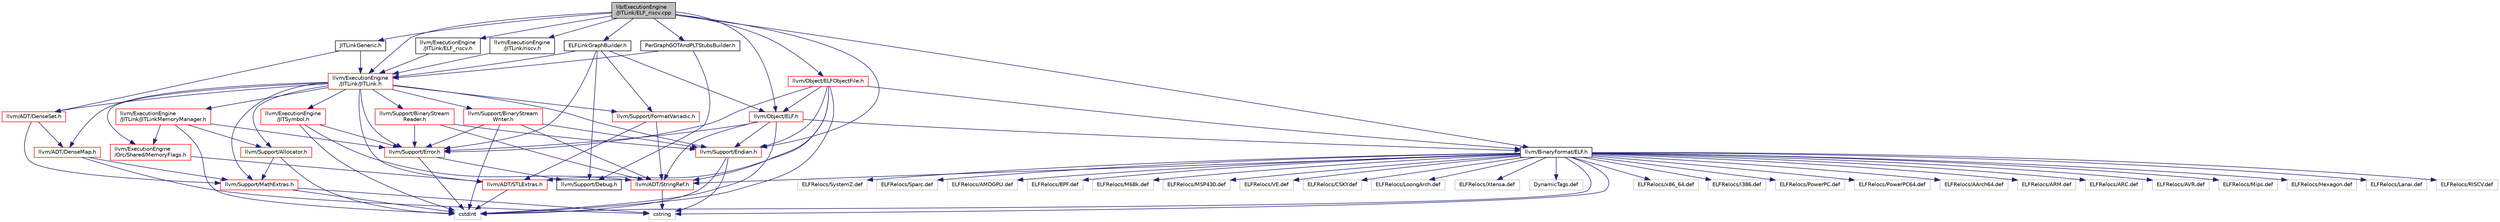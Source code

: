 digraph "lib/ExecutionEngine/JITLink/ELF_riscv.cpp"
{
 // LATEX_PDF_SIZE
  bgcolor="transparent";
  edge [fontname="Helvetica",fontsize="10",labelfontname="Helvetica",labelfontsize="10"];
  node [fontname="Helvetica",fontsize="10",shape=record];
  Node1 [label="lib/ExecutionEngine\l/JITLink/ELF_riscv.cpp",height=0.2,width=0.4,color="black", fillcolor="grey75", style="filled", fontcolor="black",tooltip=" "];
  Node1 -> Node2 [color="midnightblue",fontsize="10",style="solid",fontname="Helvetica"];
  Node2 [label="llvm/ExecutionEngine\l/JITLink/ELF_riscv.h",height=0.2,width=0.4,color="black",URL="$ELF__riscv_8h.html",tooltip=" "];
  Node2 -> Node3 [color="midnightblue",fontsize="10",style="solid",fontname="Helvetica"];
  Node3 [label="llvm/ExecutionEngine\l/JITLink/JITLink.h",height=0.2,width=0.4,color="red",URL="$JITLink_8h.html",tooltip=" "];
  Node3 -> Node4 [color="midnightblue",fontsize="10",style="solid",fontname="Helvetica"];
  Node4 [label="llvm/ADT/DenseMap.h",height=0.2,width=0.4,color="red",URL="$DenseMap_8h.html",tooltip=" "];
  Node4 -> Node19 [color="midnightblue",fontsize="10",style="solid",fontname="Helvetica"];
  Node19 [label="llvm/Support/MathExtras.h",height=0.2,width=0.4,color="red",URL="$MathExtras_8h.html",tooltip=" "];
  Node19 -> Node8 [color="midnightblue",fontsize="10",style="solid",fontname="Helvetica"];
  Node8 [label="cstdint",height=0.2,width=0.4,color="grey75",tooltip=" "];
  Node19 -> Node22 [color="midnightblue",fontsize="10",style="solid",fontname="Helvetica"];
  Node22 [label="cstring",height=0.2,width=0.4,color="grey75",tooltip=" "];
  Node4 -> Node22 [color="midnightblue",fontsize="10",style="solid",fontname="Helvetica"];
  Node3 -> Node39 [color="midnightblue",fontsize="10",style="solid",fontname="Helvetica"];
  Node39 [label="llvm/ADT/DenseSet.h",height=0.2,width=0.4,color="red",URL="$DenseSet_8h.html",tooltip=" "];
  Node39 -> Node4 [color="midnightblue",fontsize="10",style="solid",fontname="Helvetica"];
  Node39 -> Node19 [color="midnightblue",fontsize="10",style="solid",fontname="Helvetica"];
  Node3 -> Node40 [color="midnightblue",fontsize="10",style="solid",fontname="Helvetica"];
  Node40 [label="llvm/ADT/STLExtras.h",height=0.2,width=0.4,color="red",URL="$STLExtras_8h.html",tooltip=" "];
  Node40 -> Node8 [color="midnightblue",fontsize="10",style="solid",fontname="Helvetica"];
  Node3 -> Node53 [color="midnightblue",fontsize="10",style="solid",fontname="Helvetica"];
  Node53 [label="llvm/ExecutionEngine\l/JITLink/JITLinkMemoryManager.h",height=0.2,width=0.4,color="red",URL="$JITLinkMemoryManager_8h.html",tooltip=" "];
  Node53 -> Node93 [color="midnightblue",fontsize="10",style="solid",fontname="Helvetica"];
  Node93 [label="llvm/ExecutionEngine\l/Orc/Shared/MemoryFlags.h",height=0.2,width=0.4,color="red",URL="$MemoryFlags_8h.html",tooltip=" "];
  Node93 -> Node40 [color="midnightblue",fontsize="10",style="solid",fontname="Helvetica"];
  Node53 -> Node95 [color="midnightblue",fontsize="10",style="solid",fontname="Helvetica"];
  Node95 [label="llvm/Support/Allocator.h",height=0.2,width=0.4,color="red",URL="$Allocator_8h.html",tooltip=" "];
  Node95 -> Node19 [color="midnightblue",fontsize="10",style="solid",fontname="Helvetica"];
  Node95 -> Node8 [color="midnightblue",fontsize="10",style="solid",fontname="Helvetica"];
  Node53 -> Node68 [color="midnightblue",fontsize="10",style="solid",fontname="Helvetica"];
  Node68 [label="llvm/Support/Error.h",height=0.2,width=0.4,color="red",URL="$Support_2Error_8h.html",tooltip=" "];
  Node68 -> Node79 [color="midnightblue",fontsize="10",style="solid",fontname="Helvetica"];
  Node79 [label="llvm/Support/Debug.h",height=0.2,width=0.4,color="black",URL="$Debug_8h.html",tooltip=" "];
  Node68 -> Node8 [color="midnightblue",fontsize="10",style="solid",fontname="Helvetica"];
  Node53 -> Node8 [color="midnightblue",fontsize="10",style="solid",fontname="Helvetica"];
  Node3 -> Node109 [color="midnightblue",fontsize="10",style="solid",fontname="Helvetica"];
  Node109 [label="llvm/ExecutionEngine\l/JITSymbol.h",height=0.2,width=0.4,color="red",URL="$JITSymbol_8h.html",tooltip=" "];
  Node109 -> Node8 [color="midnightblue",fontsize="10",style="solid",fontname="Helvetica"];
  Node109 -> Node65 [color="midnightblue",fontsize="10",style="solid",fontname="Helvetica"];
  Node65 [label="llvm/ADT/StringRef.h",height=0.2,width=0.4,color="red",URL="$StringRef_8h.html",tooltip=" "];
  Node65 -> Node22 [color="midnightblue",fontsize="10",style="solid",fontname="Helvetica"];
  Node109 -> Node68 [color="midnightblue",fontsize="10",style="solid",fontname="Helvetica"];
  Node3 -> Node93 [color="midnightblue",fontsize="10",style="solid",fontname="Helvetica"];
  Node3 -> Node95 [color="midnightblue",fontsize="10",style="solid",fontname="Helvetica"];
  Node3 -> Node112 [color="midnightblue",fontsize="10",style="solid",fontname="Helvetica"];
  Node112 [label="llvm/Support/BinaryStream\lReader.h",height=0.2,width=0.4,color="red",URL="$BinaryStreamReader_8h.html",tooltip=" "];
  Node112 -> Node65 [color="midnightblue",fontsize="10",style="solid",fontname="Helvetica"];
  Node112 -> Node117 [color="midnightblue",fontsize="10",style="solid",fontname="Helvetica"];
  Node117 [label="llvm/Support/Endian.h",height=0.2,width=0.4,color="red",URL="$Endian_8h.html",tooltip=" "];
  Node117 -> Node8 [color="midnightblue",fontsize="10",style="solid",fontname="Helvetica"];
  Node117 -> Node22 [color="midnightblue",fontsize="10",style="solid",fontname="Helvetica"];
  Node112 -> Node68 [color="midnightblue",fontsize="10",style="solid",fontname="Helvetica"];
  Node3 -> Node119 [color="midnightblue",fontsize="10",style="solid",fontname="Helvetica"];
  Node119 [label="llvm/Support/BinaryStream\lWriter.h",height=0.2,width=0.4,color="red",URL="$BinaryStreamWriter_8h.html",tooltip=" "];
  Node119 -> Node65 [color="midnightblue",fontsize="10",style="solid",fontname="Helvetica"];
  Node119 -> Node117 [color="midnightblue",fontsize="10",style="solid",fontname="Helvetica"];
  Node119 -> Node68 [color="midnightblue",fontsize="10",style="solid",fontname="Helvetica"];
  Node119 -> Node8 [color="midnightblue",fontsize="10",style="solid",fontname="Helvetica"];
  Node3 -> Node117 [color="midnightblue",fontsize="10",style="solid",fontname="Helvetica"];
  Node3 -> Node68 [color="midnightblue",fontsize="10",style="solid",fontname="Helvetica"];
  Node3 -> Node85 [color="midnightblue",fontsize="10",style="solid",fontname="Helvetica"];
  Node85 [label="llvm/Support/FormatVariadic.h",height=0.2,width=0.4,color="red",URL="$FormatVariadic_8h.html",tooltip=" "];
  Node85 -> Node40 [color="midnightblue",fontsize="10",style="solid",fontname="Helvetica"];
  Node85 -> Node65 [color="midnightblue",fontsize="10",style="solid",fontname="Helvetica"];
  Node3 -> Node19 [color="midnightblue",fontsize="10",style="solid",fontname="Helvetica"];
  Node1 -> Node126 [color="midnightblue",fontsize="10",style="solid",fontname="Helvetica"];
  Node126 [label="ELFLinkGraphBuilder.h",height=0.2,width=0.4,color="black",URL="$ELFLinkGraphBuilder_8h.html",tooltip=" "];
  Node126 -> Node3 [color="midnightblue",fontsize="10",style="solid",fontname="Helvetica"];
  Node126 -> Node127 [color="midnightblue",fontsize="10",style="solid",fontname="Helvetica"];
  Node127 [label="llvm/Object/ELF.h",height=0.2,width=0.4,color="red",URL="$Object_2ELF_8h.html",tooltip=" "];
  Node127 -> Node65 [color="midnightblue",fontsize="10",style="solid",fontname="Helvetica"];
  Node127 -> Node128 [color="midnightblue",fontsize="10",style="solid",fontname="Helvetica"];
  Node128 [label="llvm/BinaryFormat/ELF.h",height=0.2,width=0.4,color="black",URL="$BinaryFormat_2ELF_8h.html",tooltip=" "];
  Node128 -> Node65 [color="midnightblue",fontsize="10",style="solid",fontname="Helvetica"];
  Node128 -> Node8 [color="midnightblue",fontsize="10",style="solid",fontname="Helvetica"];
  Node128 -> Node22 [color="midnightblue",fontsize="10",style="solid",fontname="Helvetica"];
  Node128 -> Node129 [color="midnightblue",fontsize="10",style="solid",fontname="Helvetica"];
  Node129 [label="ELFRelocs/x86_64.def",height=0.2,width=0.4,color="grey75",tooltip=" "];
  Node128 -> Node130 [color="midnightblue",fontsize="10",style="solid",fontname="Helvetica"];
  Node130 [label="ELFRelocs/i386.def",height=0.2,width=0.4,color="grey75",tooltip=" "];
  Node128 -> Node131 [color="midnightblue",fontsize="10",style="solid",fontname="Helvetica"];
  Node131 [label="ELFRelocs/PowerPC.def",height=0.2,width=0.4,color="grey75",tooltip=" "];
  Node128 -> Node132 [color="midnightblue",fontsize="10",style="solid",fontname="Helvetica"];
  Node132 [label="ELFRelocs/PowerPC64.def",height=0.2,width=0.4,color="grey75",tooltip=" "];
  Node128 -> Node133 [color="midnightblue",fontsize="10",style="solid",fontname="Helvetica"];
  Node133 [label="ELFRelocs/AArch64.def",height=0.2,width=0.4,color="grey75",tooltip=" "];
  Node128 -> Node134 [color="midnightblue",fontsize="10",style="solid",fontname="Helvetica"];
  Node134 [label="ELFRelocs/ARM.def",height=0.2,width=0.4,color="grey75",tooltip=" "];
  Node128 -> Node135 [color="midnightblue",fontsize="10",style="solid",fontname="Helvetica"];
  Node135 [label="ELFRelocs/ARC.def",height=0.2,width=0.4,color="grey75",tooltip=" "];
  Node128 -> Node136 [color="midnightblue",fontsize="10",style="solid",fontname="Helvetica"];
  Node136 [label="ELFRelocs/AVR.def",height=0.2,width=0.4,color="grey75",tooltip=" "];
  Node128 -> Node137 [color="midnightblue",fontsize="10",style="solid",fontname="Helvetica"];
  Node137 [label="ELFRelocs/Mips.def",height=0.2,width=0.4,color="grey75",tooltip=" "];
  Node128 -> Node138 [color="midnightblue",fontsize="10",style="solid",fontname="Helvetica"];
  Node138 [label="ELFRelocs/Hexagon.def",height=0.2,width=0.4,color="grey75",tooltip=" "];
  Node128 -> Node139 [color="midnightblue",fontsize="10",style="solid",fontname="Helvetica"];
  Node139 [label="ELFRelocs/Lanai.def",height=0.2,width=0.4,color="grey75",tooltip=" "];
  Node128 -> Node140 [color="midnightblue",fontsize="10",style="solid",fontname="Helvetica"];
  Node140 [label="ELFRelocs/RISCV.def",height=0.2,width=0.4,color="grey75",tooltip=" "];
  Node128 -> Node141 [color="midnightblue",fontsize="10",style="solid",fontname="Helvetica"];
  Node141 [label="ELFRelocs/SystemZ.def",height=0.2,width=0.4,color="grey75",tooltip=" "];
  Node128 -> Node142 [color="midnightblue",fontsize="10",style="solid",fontname="Helvetica"];
  Node142 [label="ELFRelocs/Sparc.def",height=0.2,width=0.4,color="grey75",tooltip=" "];
  Node128 -> Node143 [color="midnightblue",fontsize="10",style="solid",fontname="Helvetica"];
  Node143 [label="ELFRelocs/AMDGPU.def",height=0.2,width=0.4,color="grey75",tooltip=" "];
  Node128 -> Node144 [color="midnightblue",fontsize="10",style="solid",fontname="Helvetica"];
  Node144 [label="ELFRelocs/BPF.def",height=0.2,width=0.4,color="grey75",tooltip=" "];
  Node128 -> Node145 [color="midnightblue",fontsize="10",style="solid",fontname="Helvetica"];
  Node145 [label="ELFRelocs/M68k.def",height=0.2,width=0.4,color="grey75",tooltip=" "];
  Node128 -> Node146 [color="midnightblue",fontsize="10",style="solid",fontname="Helvetica"];
  Node146 [label="ELFRelocs/MSP430.def",height=0.2,width=0.4,color="grey75",tooltip=" "];
  Node128 -> Node147 [color="midnightblue",fontsize="10",style="solid",fontname="Helvetica"];
  Node147 [label="ELFRelocs/VE.def",height=0.2,width=0.4,color="grey75",tooltip=" "];
  Node128 -> Node148 [color="midnightblue",fontsize="10",style="solid",fontname="Helvetica"];
  Node148 [label="ELFRelocs/CSKY.def",height=0.2,width=0.4,color="grey75",tooltip=" "];
  Node128 -> Node149 [color="midnightblue",fontsize="10",style="solid",fontname="Helvetica"];
  Node149 [label="ELFRelocs/LoongArch.def",height=0.2,width=0.4,color="grey75",tooltip=" "];
  Node128 -> Node150 [color="midnightblue",fontsize="10",style="solid",fontname="Helvetica"];
  Node150 [label="ELFRelocs/Xtensa.def",height=0.2,width=0.4,color="grey75",tooltip=" "];
  Node128 -> Node151 [color="midnightblue",fontsize="10",style="solid",fontname="Helvetica"];
  Node151 [label="DynamicTags.def",height=0.2,width=0.4,color="grey75",tooltip=" "];
  Node127 -> Node117 [color="midnightblue",fontsize="10",style="solid",fontname="Helvetica"];
  Node127 -> Node68 [color="midnightblue",fontsize="10",style="solid",fontname="Helvetica"];
  Node127 -> Node8 [color="midnightblue",fontsize="10",style="solid",fontname="Helvetica"];
  Node126 -> Node79 [color="midnightblue",fontsize="10",style="solid",fontname="Helvetica"];
  Node126 -> Node68 [color="midnightblue",fontsize="10",style="solid",fontname="Helvetica"];
  Node126 -> Node85 [color="midnightblue",fontsize="10",style="solid",fontname="Helvetica"];
  Node1 -> Node154 [color="midnightblue",fontsize="10",style="solid",fontname="Helvetica"];
  Node154 [label="JITLinkGeneric.h",height=0.2,width=0.4,color="black",URL="$JITLinkGeneric_8h.html",tooltip=" "];
  Node154 -> Node39 [color="midnightblue",fontsize="10",style="solid",fontname="Helvetica"];
  Node154 -> Node3 [color="midnightblue",fontsize="10",style="solid",fontname="Helvetica"];
  Node1 -> Node155 [color="midnightblue",fontsize="10",style="solid",fontname="Helvetica"];
  Node155 [label="PerGraphGOTAndPLTStubsBuilder.h",height=0.2,width=0.4,color="black",URL="$PerGraphGOTAndPLTStubsBuilder_8h.html",tooltip=" "];
  Node155 -> Node3 [color="midnightblue",fontsize="10",style="solid",fontname="Helvetica"];
  Node155 -> Node79 [color="midnightblue",fontsize="10",style="solid",fontname="Helvetica"];
  Node1 -> Node128 [color="midnightblue",fontsize="10",style="solid",fontname="Helvetica"];
  Node1 -> Node3 [color="midnightblue",fontsize="10",style="solid",fontname="Helvetica"];
  Node1 -> Node156 [color="midnightblue",fontsize="10",style="solid",fontname="Helvetica"];
  Node156 [label="llvm/ExecutionEngine\l/JITLink/riscv.h",height=0.2,width=0.4,color="black",URL="$riscv_8h.html",tooltip=" "];
  Node156 -> Node3 [color="midnightblue",fontsize="10",style="solid",fontname="Helvetica"];
  Node1 -> Node127 [color="midnightblue",fontsize="10",style="solid",fontname="Helvetica"];
  Node1 -> Node157 [color="midnightblue",fontsize="10",style="solid",fontname="Helvetica"];
  Node157 [label="llvm/Object/ELFObjectFile.h",height=0.2,width=0.4,color="red",URL="$ELFObjectFile_8h.html",tooltip=" "];
  Node157 -> Node40 [color="midnightblue",fontsize="10",style="solid",fontname="Helvetica"];
  Node157 -> Node65 [color="midnightblue",fontsize="10",style="solid",fontname="Helvetica"];
  Node157 -> Node128 [color="midnightblue",fontsize="10",style="solid",fontname="Helvetica"];
  Node157 -> Node127 [color="midnightblue",fontsize="10",style="solid",fontname="Helvetica"];
  Node157 -> Node117 [color="midnightblue",fontsize="10",style="solid",fontname="Helvetica"];
  Node157 -> Node68 [color="midnightblue",fontsize="10",style="solid",fontname="Helvetica"];
  Node157 -> Node8 [color="midnightblue",fontsize="10",style="solid",fontname="Helvetica"];
  Node1 -> Node117 [color="midnightblue",fontsize="10",style="solid",fontname="Helvetica"];
}
